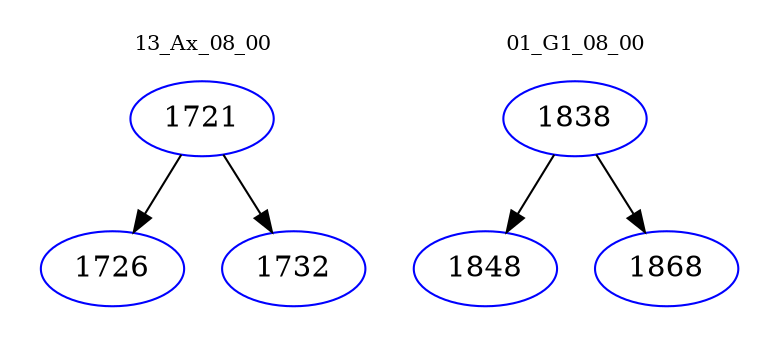 digraph{
subgraph cluster_0 {
color = white
label = "13_Ax_08_00";
fontsize=10;
T0_1721 [label="1721", color="blue"]
T0_1721 -> T0_1726 [color="black"]
T0_1726 [label="1726", color="blue"]
T0_1721 -> T0_1732 [color="black"]
T0_1732 [label="1732", color="blue"]
}
subgraph cluster_1 {
color = white
label = "01_G1_08_00";
fontsize=10;
T1_1838 [label="1838", color="blue"]
T1_1838 -> T1_1848 [color="black"]
T1_1848 [label="1848", color="blue"]
T1_1838 -> T1_1868 [color="black"]
T1_1868 [label="1868", color="blue"]
}
}
